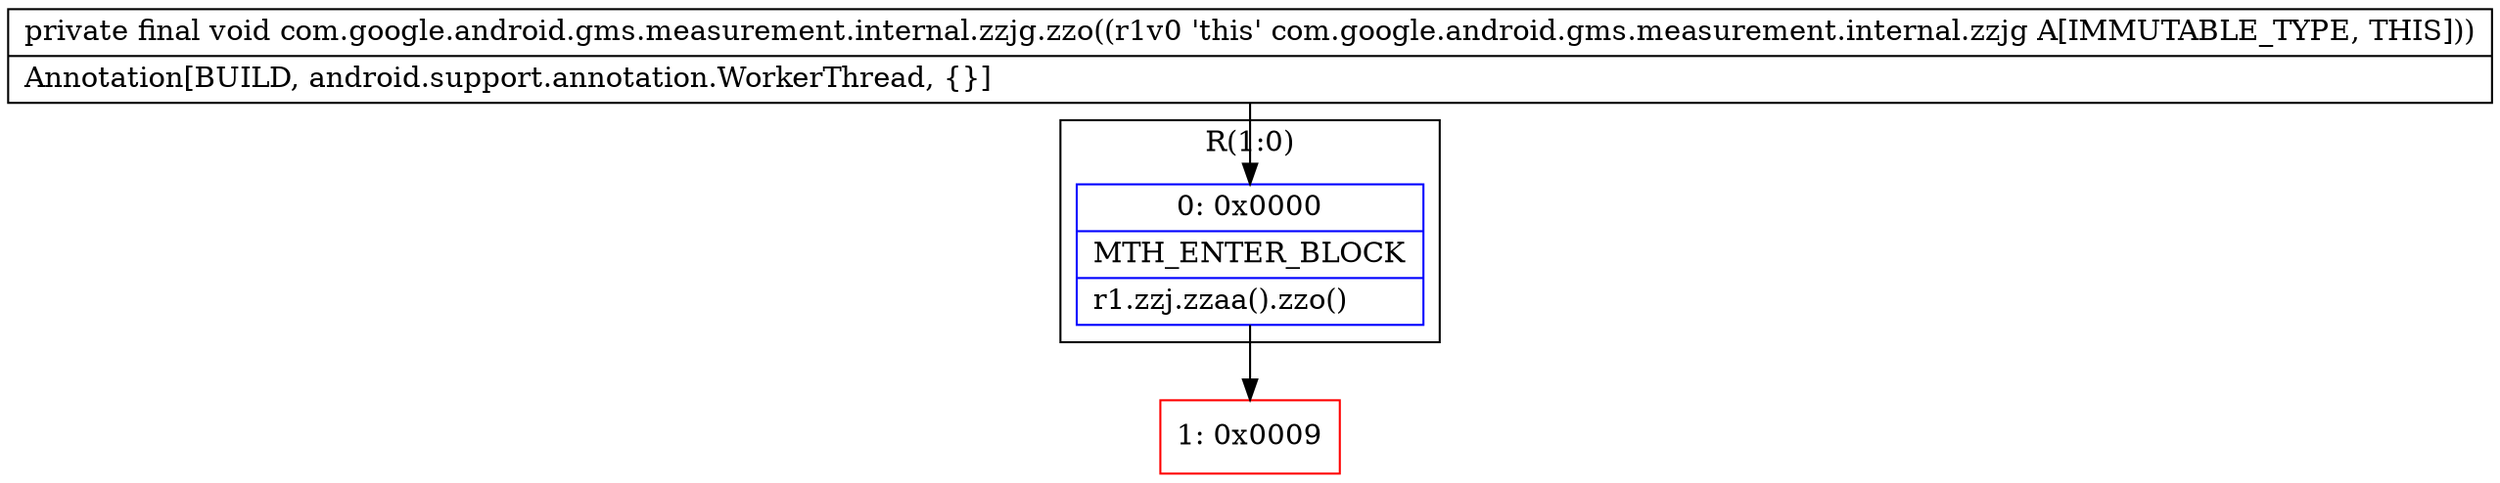 digraph "CFG forcom.google.android.gms.measurement.internal.zzjg.zzo()V" {
subgraph cluster_Region_1735146673 {
label = "R(1:0)";
node [shape=record,color=blue];
Node_0 [shape=record,label="{0\:\ 0x0000|MTH_ENTER_BLOCK\l|r1.zzj.zzaa().zzo()\l}"];
}
Node_1 [shape=record,color=red,label="{1\:\ 0x0009}"];
MethodNode[shape=record,label="{private final void com.google.android.gms.measurement.internal.zzjg.zzo((r1v0 'this' com.google.android.gms.measurement.internal.zzjg A[IMMUTABLE_TYPE, THIS]))  | Annotation[BUILD, android.support.annotation.WorkerThread, \{\}]\l}"];
MethodNode -> Node_0;
Node_0 -> Node_1;
}

